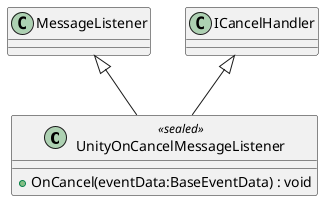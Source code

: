 @startuml
class UnityOnCancelMessageListener <<sealed>> {
    + OnCancel(eventData:BaseEventData) : void
}
MessageListener <|-- UnityOnCancelMessageListener
ICancelHandler <|-- UnityOnCancelMessageListener
@enduml
